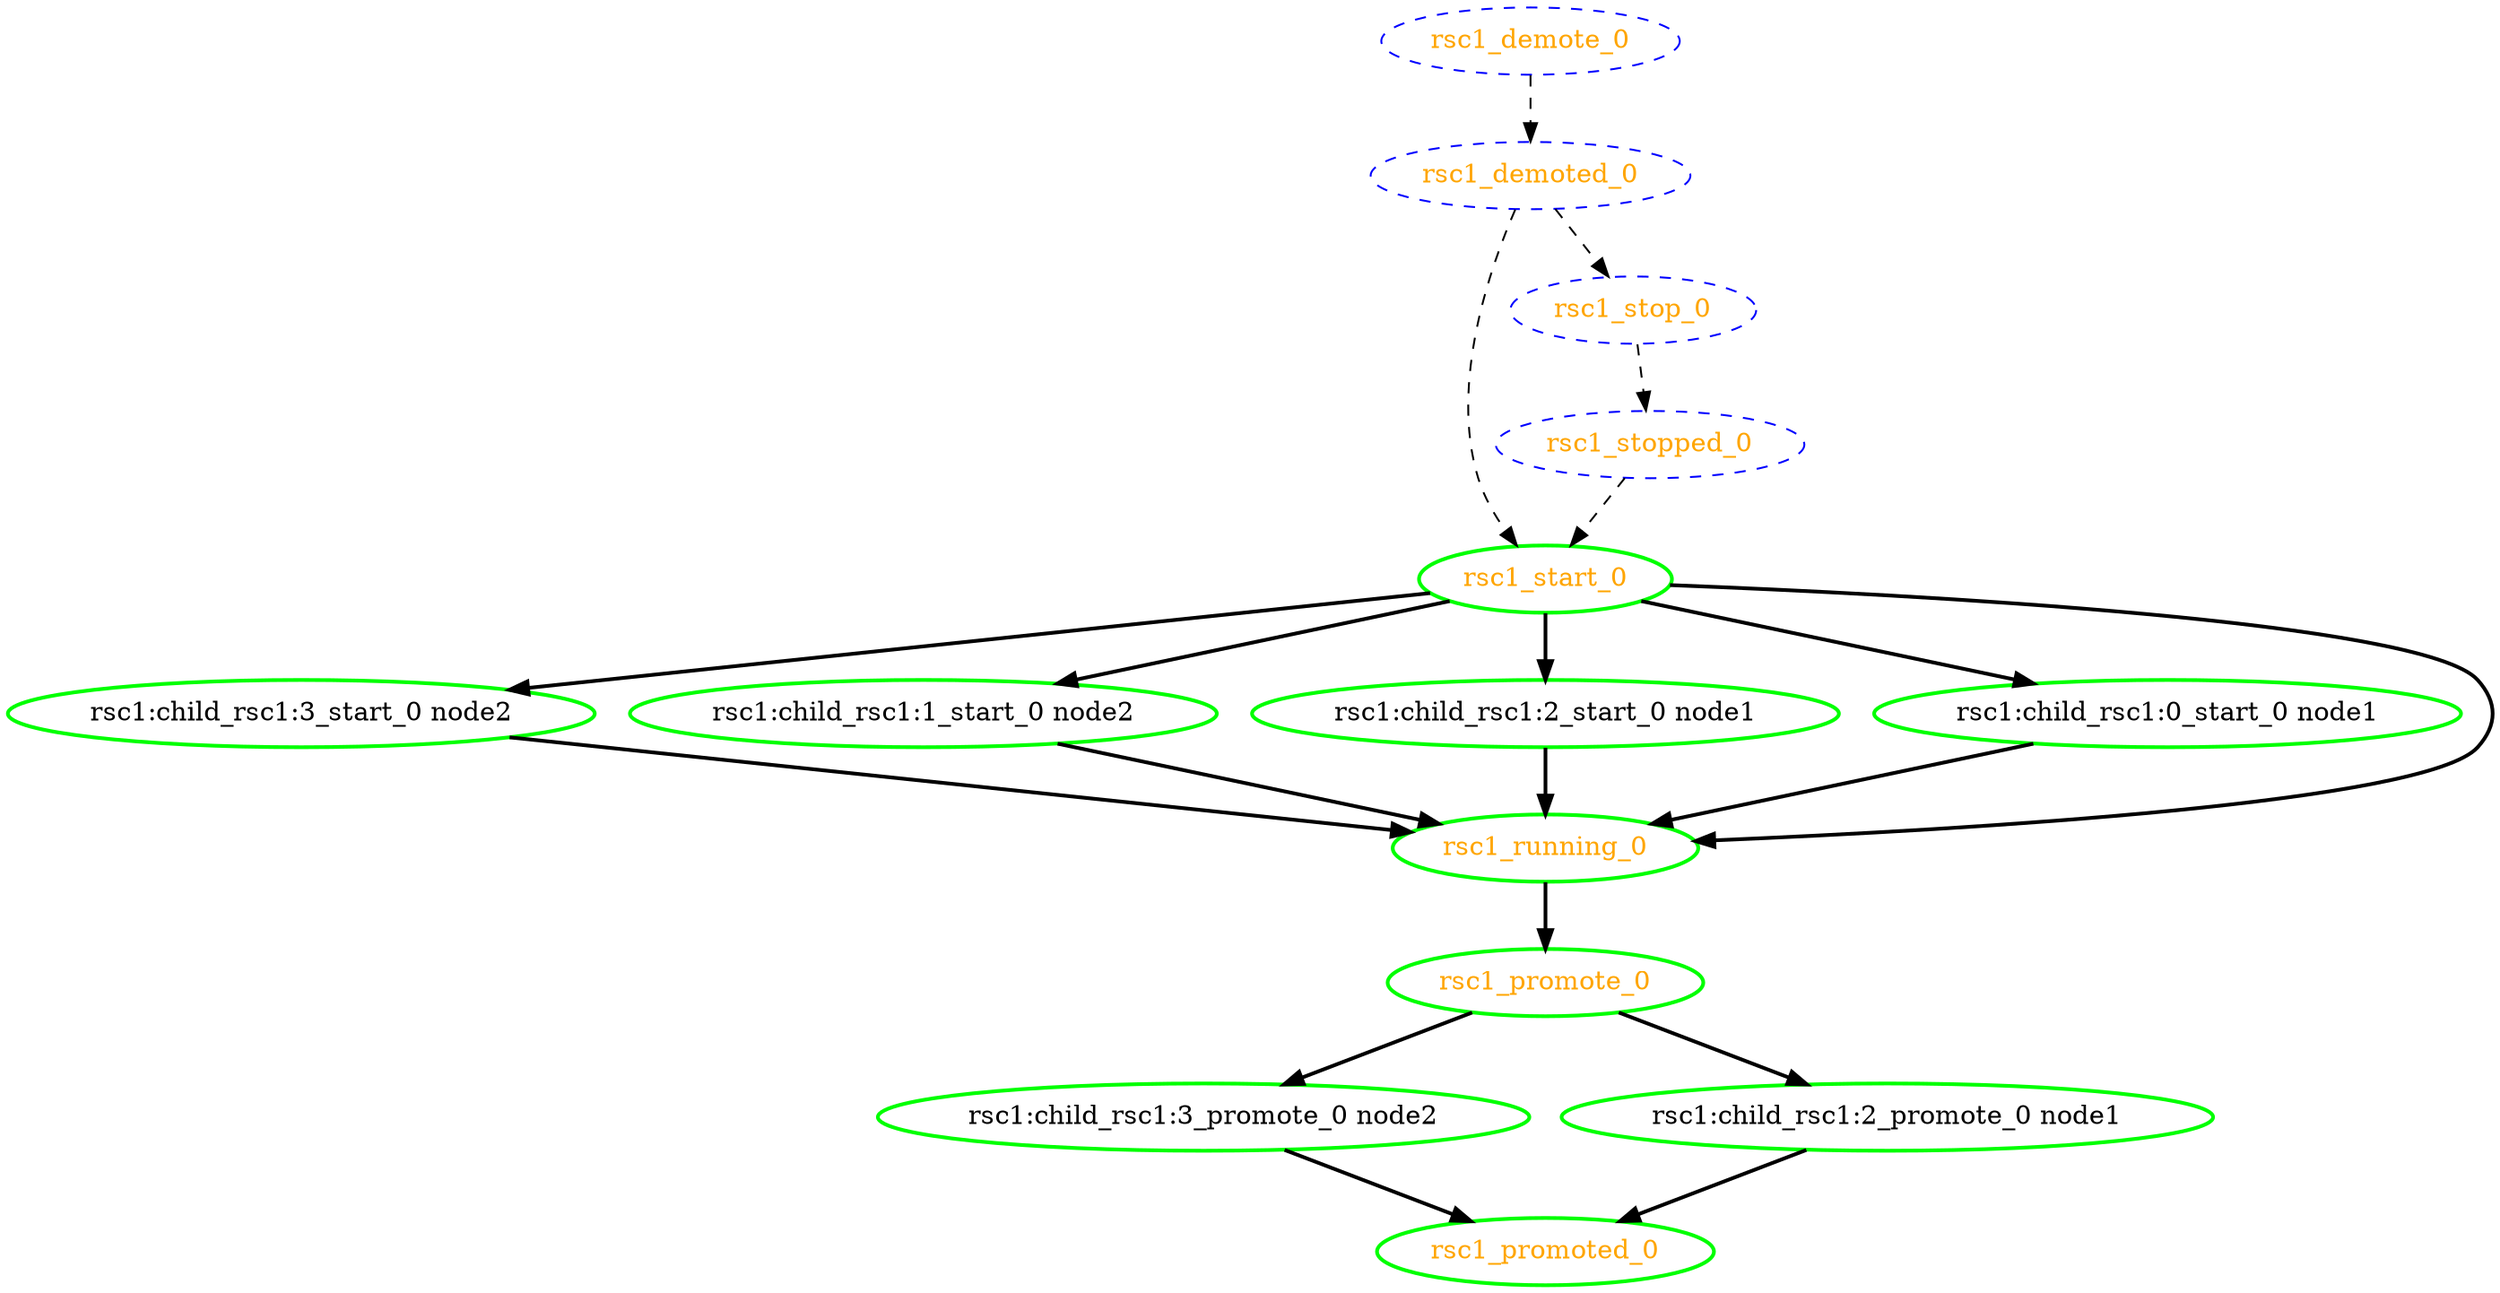 digraph "g" {
	size = "30,30"
"rsc1:child_rsc1:3_start_0 node2" [ style=bold color="green" fontcolor="black" ]
"rsc1:child_rsc1:3_promote_0 node2" [ style=bold color="green" fontcolor="black" ]
"rsc1:child_rsc1:1_start_0 node2" [ style=bold color="green" fontcolor="black" ]
"rsc1:child_rsc1:2_start_0 node1" [ style=bold color="green" fontcolor="black" ]
"rsc1:child_rsc1:2_promote_0 node1" [ style=bold color="green" fontcolor="black" ]
"rsc1:child_rsc1:0_start_0 node1" [ style=bold color="green" fontcolor="black" ]
"rsc1_start_0" [ style=bold color="green" fontcolor="orange" ]
"rsc1_running_0" [ style=bold color="green" fontcolor="orange" ]
"rsc1_stop_0" [ style="dashed" color="blue" fontcolor="orange" ]
"rsc1_stopped_0" [ style="dashed" color="blue" fontcolor="orange" ]
"rsc1_promote_0" [ style=bold color="green" fontcolor="orange" ]
"rsc1_promoted_0" [ style=bold color="green" fontcolor="orange" ]
"rsc1_demote_0" [ style="dashed" color="blue" fontcolor="orange" ]
"rsc1_demoted_0" [ style="dashed" color="blue" fontcolor="orange" ]
"rsc1_start_0" -> "rsc1:child_rsc1:3_start_0 node2" [ style = bold]
"rsc1_promote_0" -> "rsc1:child_rsc1:3_promote_0 node2" [ style = bold]
"rsc1_start_0" -> "rsc1:child_rsc1:1_start_0 node2" [ style = bold]
"rsc1_start_0" -> "rsc1:child_rsc1:2_start_0 node1" [ style = bold]
"rsc1_promote_0" -> "rsc1:child_rsc1:2_promote_0 node1" [ style = bold]
"rsc1_start_0" -> "rsc1:child_rsc1:0_start_0 node1" [ style = bold]
"rsc1_stopped_0" -> "rsc1_start_0" [ style = dashed]
"rsc1_demoted_0" -> "rsc1_start_0" [ style = dashed]
"rsc1:child_rsc1:3_start_0 node2" -> "rsc1_running_0" [ style = bold]
"rsc1:child_rsc1:1_start_0 node2" -> "rsc1_running_0" [ style = bold]
"rsc1:child_rsc1:2_start_0 node1" -> "rsc1_running_0" [ style = bold]
"rsc1:child_rsc1:0_start_0 node1" -> "rsc1_running_0" [ style = bold]
"rsc1_start_0" -> "rsc1_running_0" [ style = bold]
"rsc1_demoted_0" -> "rsc1_stop_0" [ style = dashed]
"rsc1_stop_0" -> "rsc1_stopped_0" [ style = dashed]
"rsc1_running_0" -> "rsc1_promote_0" [ style = bold]
"rsc1:child_rsc1:3_promote_0 node2" -> "rsc1_promoted_0" [ style = bold]
"rsc1:child_rsc1:2_promote_0 node1" -> "rsc1_promoted_0" [ style = bold]
"rsc1_demote_0" -> "rsc1_demoted_0" [ style = dashed]
}
